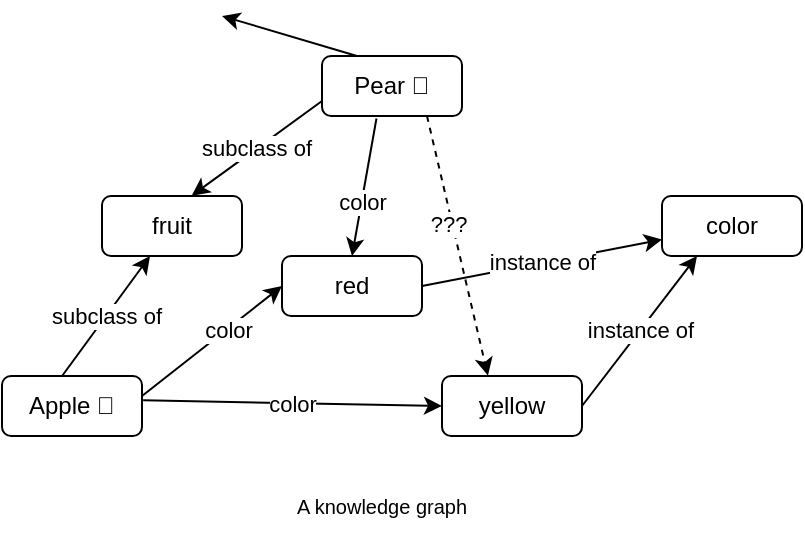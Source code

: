 <mxfile version="17.4.4" type="device"><diagram id="IdCJPw-DW3pCs9tq434d" name="Page-1"><mxGraphModel dx="648" dy="894" grid="1" gridSize="10" guides="1" tooltips="1" connect="1" arrows="1" fold="1" page="1" pageScale="1" pageWidth="850" pageHeight="1100" math="0" shadow="0"><root><mxCell id="0"/><mxCell id="1" parent="0"/><mxCell id="xIVWpNAbOOao_me8otth-2" value="Apple&amp;nbsp;🍎" style="rounded=1;whiteSpace=wrap;html=1;" vertex="1" parent="1"><mxGeometry x="60" y="210" width="70" height="30" as="geometry"/></mxCell><mxCell id="xIVWpNAbOOao_me8otth-4" value="fruit" style="rounded=1;whiteSpace=wrap;html=1;" vertex="1" parent="1"><mxGeometry x="110" y="120" width="70" height="30" as="geometry"/></mxCell><mxCell id="xIVWpNAbOOao_me8otth-5" value="red" style="rounded=1;whiteSpace=wrap;html=1;" vertex="1" parent="1"><mxGeometry x="200" y="150" width="70" height="30" as="geometry"/></mxCell><mxCell id="xIVWpNAbOOao_me8otth-6" value="subclass of" style="endArrow=classic;html=1;rounded=0;exitX=0.429;exitY=0;exitDx=0;exitDy=0;exitPerimeter=0;" edge="1" parent="1" source="xIVWpNAbOOao_me8otth-2" target="xIVWpNAbOOao_me8otth-4"><mxGeometry width="50" height="50" relative="1" as="geometry"><mxPoint x="160" y="250" as="sourcePoint"/><mxPoint x="140" y="160" as="targetPoint"/></mxGeometry></mxCell><mxCell id="xIVWpNAbOOao_me8otth-8" value="" style="endArrow=classic;html=1;rounded=0;entryX=0;entryY=0.5;entryDx=0;entryDy=0;" edge="1" parent="1" target="xIVWpNAbOOao_me8otth-5"><mxGeometry width="50" height="50" relative="1" as="geometry"><mxPoint x="130" y="220" as="sourcePoint"/><mxPoint x="250" y="190" as="targetPoint"/></mxGeometry></mxCell><mxCell id="xIVWpNAbOOao_me8otth-9" value="color" style="edgeLabel;html=1;align=center;verticalAlign=middle;resizable=0;points=[];" vertex="1" connectable="0" parent="xIVWpNAbOOao_me8otth-8"><mxGeometry x="0.208" relative="1" as="geometry"><mxPoint as="offset"/></mxGeometry></mxCell><mxCell id="xIVWpNAbOOao_me8otth-10" value="Pear&amp;nbsp;🍐" style="rounded=1;whiteSpace=wrap;html=1;" vertex="1" parent="1"><mxGeometry x="220" y="50" width="70" height="30" as="geometry"/></mxCell><mxCell id="xIVWpNAbOOao_me8otth-11" value="color" style="endArrow=classic;html=1;rounded=0;exitX=1.008;exitY=0.406;exitDx=0;exitDy=0;exitPerimeter=0;entryX=0;entryY=0.5;entryDx=0;entryDy=0;" edge="1" parent="1" source="xIVWpNAbOOao_me8otth-2" target="xIVWpNAbOOao_me8otth-19"><mxGeometry width="50" height="50" relative="1" as="geometry"><mxPoint x="270" y="300" as="sourcePoint"/><mxPoint x="180" y="250" as="targetPoint"/></mxGeometry></mxCell><mxCell id="xIVWpNAbOOao_me8otth-12" value="subclass of" style="endArrow=classic;html=1;rounded=0;exitX=0;exitY=0.75;exitDx=0;exitDy=0;entryX=0.641;entryY=-0.006;entryDx=0;entryDy=0;entryPerimeter=0;" edge="1" parent="1" source="xIVWpNAbOOao_me8otth-10" target="xIVWpNAbOOao_me8otth-4"><mxGeometry width="50" height="50" relative="1" as="geometry"><mxPoint x="123.01" y="70" as="sourcePoint"/><mxPoint x="166.986" y="10" as="targetPoint"/></mxGeometry></mxCell><mxCell id="xIVWpNAbOOao_me8otth-13" value="" style="endArrow=classic;html=1;rounded=0;exitX=0.389;exitY=1.041;exitDx=0;exitDy=0;entryX=0.5;entryY=0;entryDx=0;entryDy=0;exitPerimeter=0;" edge="1" parent="1" source="xIVWpNAbOOao_me8otth-10" target="xIVWpNAbOOao_me8otth-5"><mxGeometry width="50" height="50" relative="1" as="geometry"><mxPoint x="122.5" y="220" as="sourcePoint"/><mxPoint x="235" y="190" as="targetPoint"/></mxGeometry></mxCell><mxCell id="xIVWpNAbOOao_me8otth-14" value="color" style="edgeLabel;html=1;align=center;verticalAlign=middle;resizable=0;points=[];" vertex="1" connectable="0" parent="xIVWpNAbOOao_me8otth-13"><mxGeometry x="0.208" relative="1" as="geometry"><mxPoint as="offset"/></mxGeometry></mxCell><mxCell id="xIVWpNAbOOao_me8otth-15" value="" style="endArrow=classic;html=1;rounded=0;exitX=0.75;exitY=1;exitDx=0;exitDy=0;entryX=0.328;entryY=-0.006;entryDx=0;entryDy=0;entryPerimeter=0;jumpStyle=none;fixDash=0;sketch=0;dashed=1;" edge="1" parent="1" source="xIVWpNAbOOao_me8otth-10" target="xIVWpNAbOOao_me8otth-19"><mxGeometry width="50" height="50" relative="1" as="geometry"><mxPoint x="270" y="300" as="sourcePoint"/><mxPoint x="320" y="110" as="targetPoint"/></mxGeometry></mxCell><mxCell id="xIVWpNAbOOao_me8otth-21" value="???" style="edgeLabel;html=1;align=center;verticalAlign=middle;resizable=0;points=[];" vertex="1" connectable="0" parent="xIVWpNAbOOao_me8otth-15"><mxGeometry x="-0.18" y="-2" relative="1" as="geometry"><mxPoint as="offset"/></mxGeometry></mxCell><mxCell id="xIVWpNAbOOao_me8otth-16" value="" style="endArrow=classic;html=1;rounded=0;exitX=0.25;exitY=0;exitDx=0;exitDy=0;" edge="1" parent="1" source="xIVWpNAbOOao_me8otth-10"><mxGeometry width="50" height="50" relative="1" as="geometry"><mxPoint x="270" y="300" as="sourcePoint"/><mxPoint x="170" y="30" as="targetPoint"/></mxGeometry></mxCell><mxCell id="xIVWpNAbOOao_me8otth-17" value="color" style="rounded=1;whiteSpace=wrap;html=1;" vertex="1" parent="1"><mxGeometry x="390" y="120" width="70" height="30" as="geometry"/></mxCell><mxCell id="xIVWpNAbOOao_me8otth-18" value="instance of" style="endArrow=classic;html=1;rounded=0;exitX=1;exitY=0.5;exitDx=0;exitDy=0;" edge="1" parent="1" source="xIVWpNAbOOao_me8otth-5" target="xIVWpNAbOOao_me8otth-17"><mxGeometry width="50" height="50" relative="1" as="geometry"><mxPoint x="270" y="300" as="sourcePoint"/><mxPoint x="320" y="250" as="targetPoint"/></mxGeometry></mxCell><mxCell id="xIVWpNAbOOao_me8otth-19" value="yellow" style="rounded=1;whiteSpace=wrap;html=1;" vertex="1" parent="1"><mxGeometry x="280" y="210" width="70" height="30" as="geometry"/></mxCell><mxCell id="xIVWpNAbOOao_me8otth-20" value="instance of" style="endArrow=classic;html=1;rounded=0;exitX=1;exitY=0.5;exitDx=0;exitDy=0;entryX=0.25;entryY=1;entryDx=0;entryDy=0;" edge="1" parent="1" source="xIVWpNAbOOao_me8otth-19" target="xIVWpNAbOOao_me8otth-17"><mxGeometry width="50" height="50" relative="1" as="geometry"><mxPoint x="280" y="175" as="sourcePoint"/><mxPoint x="351.25" y="220" as="targetPoint"/></mxGeometry></mxCell><mxCell id="xIVWpNAbOOao_me8otth-22" value="&lt;font style=&quot;font-size: 10px&quot;&gt;A knowledge graph&lt;/font&gt;" style="text;html=1;strokeColor=none;fillColor=none;align=center;verticalAlign=middle;whiteSpace=wrap;rounded=0;" vertex="1" parent="1"><mxGeometry x="180" y="260" width="140" height="30" as="geometry"/></mxCell></root></mxGraphModel></diagram></mxfile>